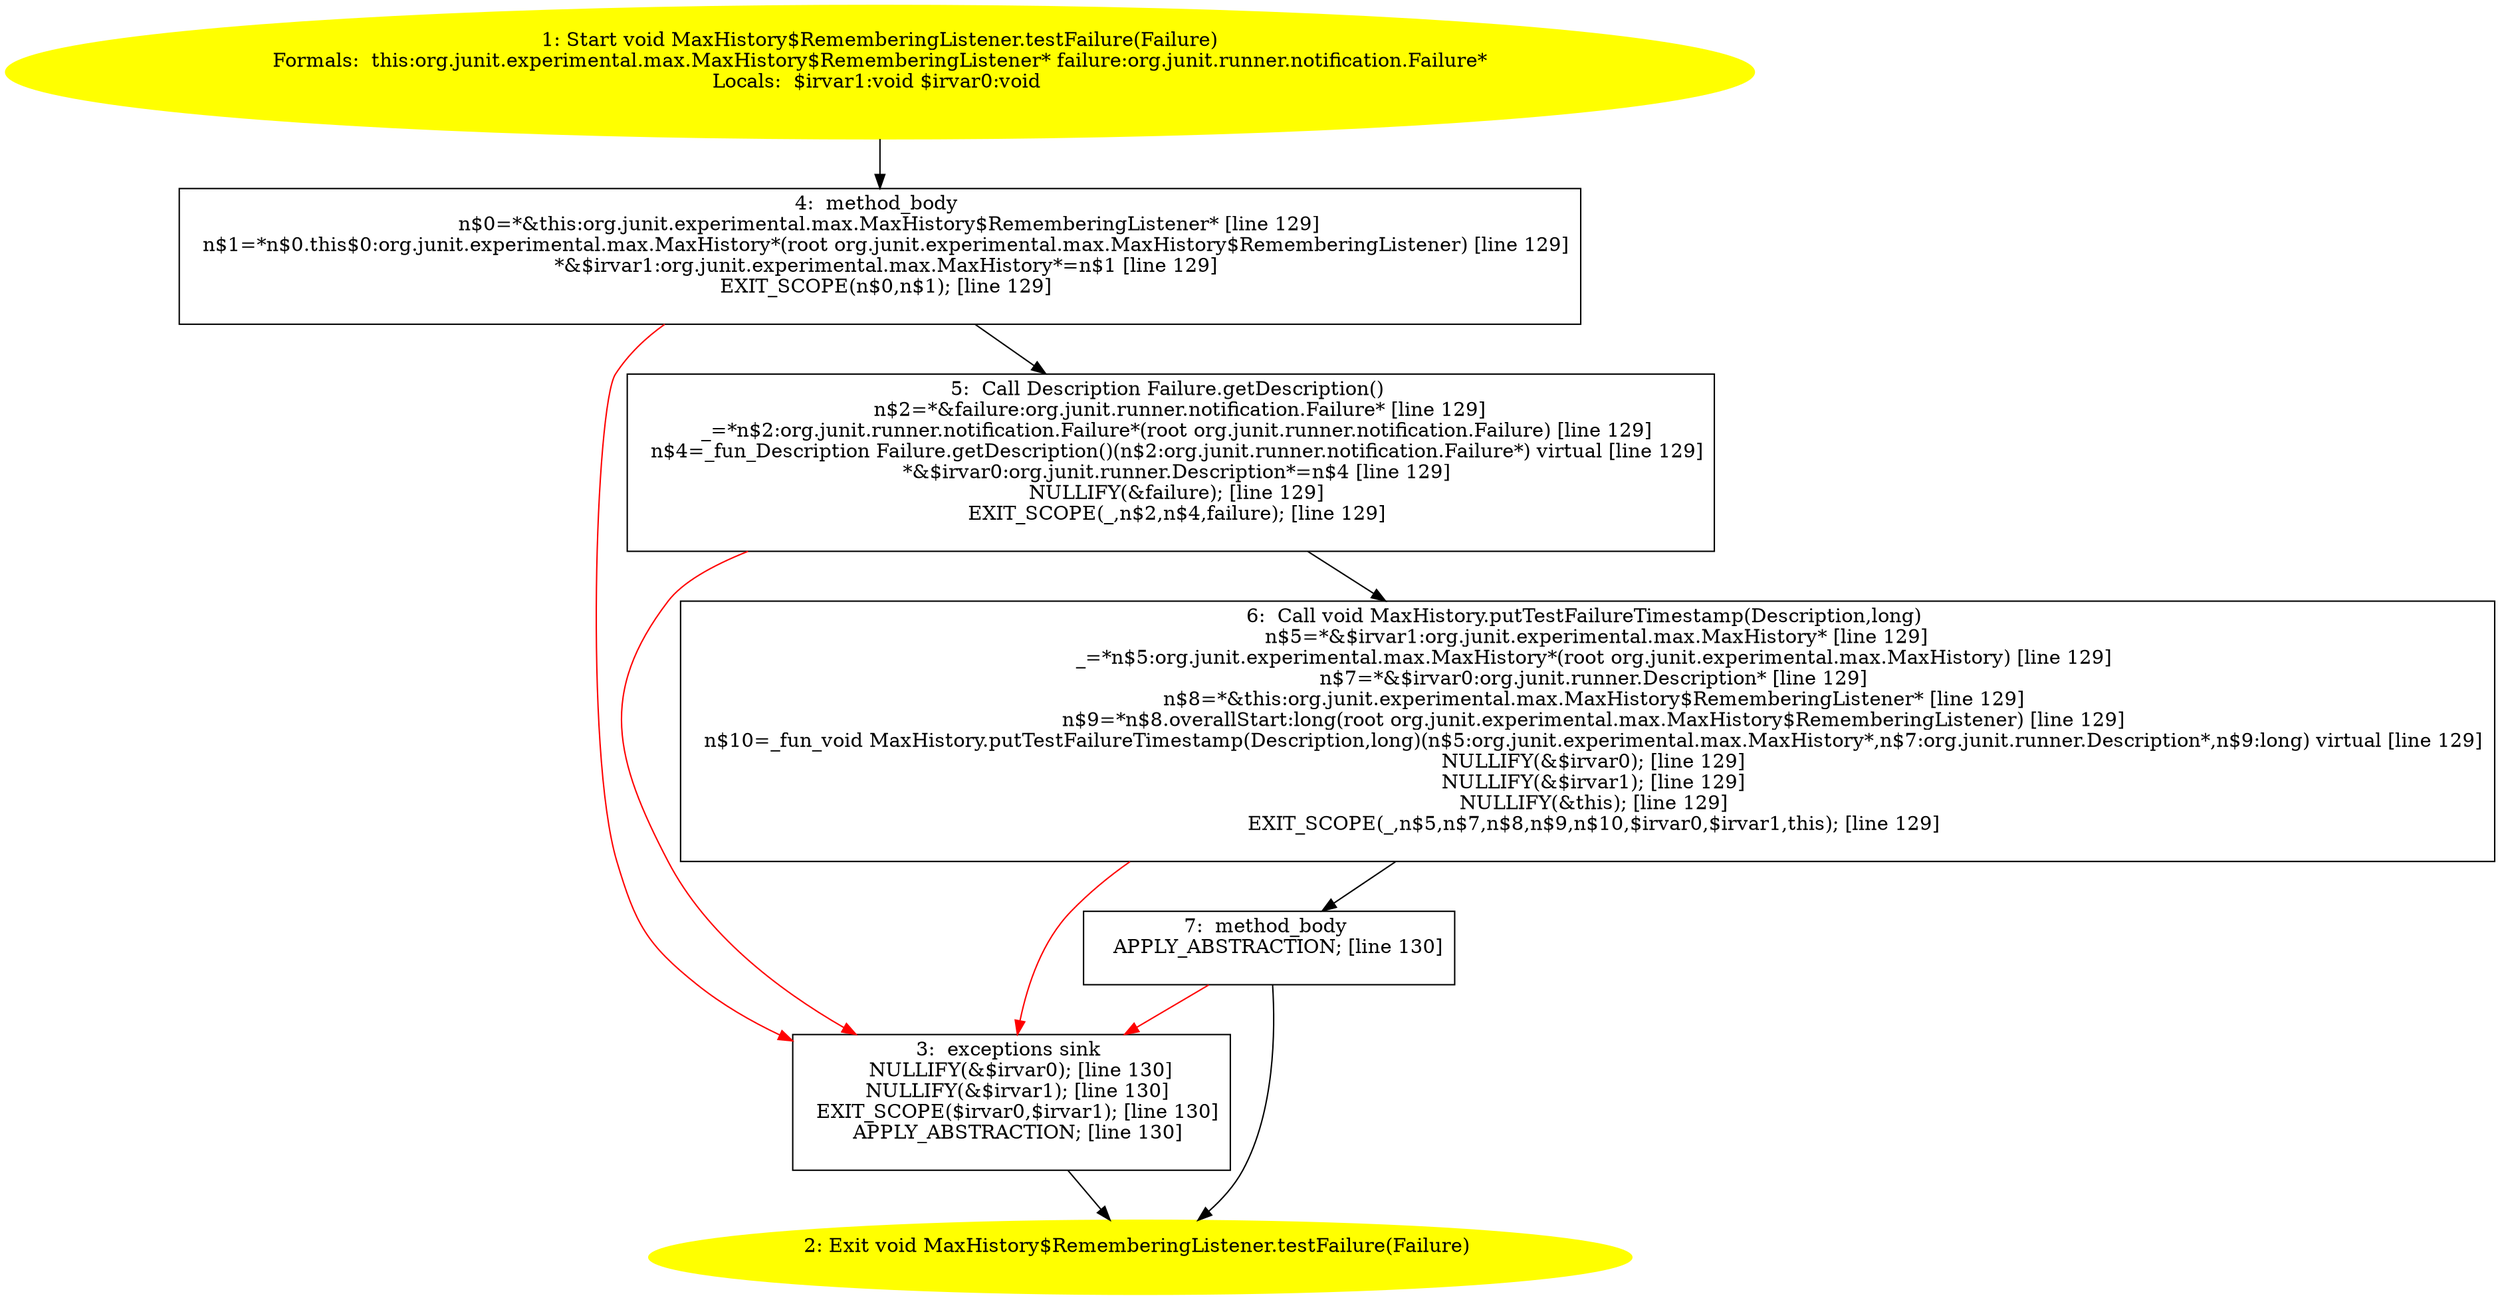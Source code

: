 /* @generated */
digraph cfg {
"org.junit.experimental.max.MaxHistory$RememberingListener.testFailure(org.junit.runner.notification..a70b4891041ca3d97907b91ab66efea0_1" [label="1: Start void MaxHistory$RememberingListener.testFailure(Failure)\nFormals:  this:org.junit.experimental.max.MaxHistory$RememberingListener* failure:org.junit.runner.notification.Failure*\nLocals:  $irvar1:void $irvar0:void \n  " color=yellow style=filled]
	

	 "org.junit.experimental.max.MaxHistory$RememberingListener.testFailure(org.junit.runner.notification..a70b4891041ca3d97907b91ab66efea0_1" -> "org.junit.experimental.max.MaxHistory$RememberingListener.testFailure(org.junit.runner.notification..a70b4891041ca3d97907b91ab66efea0_4" ;
"org.junit.experimental.max.MaxHistory$RememberingListener.testFailure(org.junit.runner.notification..a70b4891041ca3d97907b91ab66efea0_2" [label="2: Exit void MaxHistory$RememberingListener.testFailure(Failure) \n  " color=yellow style=filled]
	

"org.junit.experimental.max.MaxHistory$RememberingListener.testFailure(org.junit.runner.notification..a70b4891041ca3d97907b91ab66efea0_3" [label="3:  exceptions sink \n   NULLIFY(&$irvar0); [line 130]\n  NULLIFY(&$irvar1); [line 130]\n  EXIT_SCOPE($irvar0,$irvar1); [line 130]\n  APPLY_ABSTRACTION; [line 130]\n " shape="box"]
	

	 "org.junit.experimental.max.MaxHistory$RememberingListener.testFailure(org.junit.runner.notification..a70b4891041ca3d97907b91ab66efea0_3" -> "org.junit.experimental.max.MaxHistory$RememberingListener.testFailure(org.junit.runner.notification..a70b4891041ca3d97907b91ab66efea0_2" ;
"org.junit.experimental.max.MaxHistory$RememberingListener.testFailure(org.junit.runner.notification..a70b4891041ca3d97907b91ab66efea0_4" [label="4:  method_body \n   n$0=*&this:org.junit.experimental.max.MaxHistory$RememberingListener* [line 129]\n  n$1=*n$0.this$0:org.junit.experimental.max.MaxHistory*(root org.junit.experimental.max.MaxHistory$RememberingListener) [line 129]\n  *&$irvar1:org.junit.experimental.max.MaxHistory*=n$1 [line 129]\n  EXIT_SCOPE(n$0,n$1); [line 129]\n " shape="box"]
	

	 "org.junit.experimental.max.MaxHistory$RememberingListener.testFailure(org.junit.runner.notification..a70b4891041ca3d97907b91ab66efea0_4" -> "org.junit.experimental.max.MaxHistory$RememberingListener.testFailure(org.junit.runner.notification..a70b4891041ca3d97907b91ab66efea0_5" ;
	 "org.junit.experimental.max.MaxHistory$RememberingListener.testFailure(org.junit.runner.notification..a70b4891041ca3d97907b91ab66efea0_4" -> "org.junit.experimental.max.MaxHistory$RememberingListener.testFailure(org.junit.runner.notification..a70b4891041ca3d97907b91ab66efea0_3" [color="red" ];
"org.junit.experimental.max.MaxHistory$RememberingListener.testFailure(org.junit.runner.notification..a70b4891041ca3d97907b91ab66efea0_5" [label="5:  Call Description Failure.getDescription() \n   n$2=*&failure:org.junit.runner.notification.Failure* [line 129]\n  _=*n$2:org.junit.runner.notification.Failure*(root org.junit.runner.notification.Failure) [line 129]\n  n$4=_fun_Description Failure.getDescription()(n$2:org.junit.runner.notification.Failure*) virtual [line 129]\n  *&$irvar0:org.junit.runner.Description*=n$4 [line 129]\n  NULLIFY(&failure); [line 129]\n  EXIT_SCOPE(_,n$2,n$4,failure); [line 129]\n " shape="box"]
	

	 "org.junit.experimental.max.MaxHistory$RememberingListener.testFailure(org.junit.runner.notification..a70b4891041ca3d97907b91ab66efea0_5" -> "org.junit.experimental.max.MaxHistory$RememberingListener.testFailure(org.junit.runner.notification..a70b4891041ca3d97907b91ab66efea0_6" ;
	 "org.junit.experimental.max.MaxHistory$RememberingListener.testFailure(org.junit.runner.notification..a70b4891041ca3d97907b91ab66efea0_5" -> "org.junit.experimental.max.MaxHistory$RememberingListener.testFailure(org.junit.runner.notification..a70b4891041ca3d97907b91ab66efea0_3" [color="red" ];
"org.junit.experimental.max.MaxHistory$RememberingListener.testFailure(org.junit.runner.notification..a70b4891041ca3d97907b91ab66efea0_6" [label="6:  Call void MaxHistory.putTestFailureTimestamp(Description,long) \n   n$5=*&$irvar1:org.junit.experimental.max.MaxHistory* [line 129]\n  _=*n$5:org.junit.experimental.max.MaxHistory*(root org.junit.experimental.max.MaxHistory) [line 129]\n  n$7=*&$irvar0:org.junit.runner.Description* [line 129]\n  n$8=*&this:org.junit.experimental.max.MaxHistory$RememberingListener* [line 129]\n  n$9=*n$8.overallStart:long(root org.junit.experimental.max.MaxHistory$RememberingListener) [line 129]\n  n$10=_fun_void MaxHistory.putTestFailureTimestamp(Description,long)(n$5:org.junit.experimental.max.MaxHistory*,n$7:org.junit.runner.Description*,n$9:long) virtual [line 129]\n  NULLIFY(&$irvar0); [line 129]\n  NULLIFY(&$irvar1); [line 129]\n  NULLIFY(&this); [line 129]\n  EXIT_SCOPE(_,n$5,n$7,n$8,n$9,n$10,$irvar0,$irvar1,this); [line 129]\n " shape="box"]
	

	 "org.junit.experimental.max.MaxHistory$RememberingListener.testFailure(org.junit.runner.notification..a70b4891041ca3d97907b91ab66efea0_6" -> "org.junit.experimental.max.MaxHistory$RememberingListener.testFailure(org.junit.runner.notification..a70b4891041ca3d97907b91ab66efea0_7" ;
	 "org.junit.experimental.max.MaxHistory$RememberingListener.testFailure(org.junit.runner.notification..a70b4891041ca3d97907b91ab66efea0_6" -> "org.junit.experimental.max.MaxHistory$RememberingListener.testFailure(org.junit.runner.notification..a70b4891041ca3d97907b91ab66efea0_3" [color="red" ];
"org.junit.experimental.max.MaxHistory$RememberingListener.testFailure(org.junit.runner.notification..a70b4891041ca3d97907b91ab66efea0_7" [label="7:  method_body \n   APPLY_ABSTRACTION; [line 130]\n " shape="box"]
	

	 "org.junit.experimental.max.MaxHistory$RememberingListener.testFailure(org.junit.runner.notification..a70b4891041ca3d97907b91ab66efea0_7" -> "org.junit.experimental.max.MaxHistory$RememberingListener.testFailure(org.junit.runner.notification..a70b4891041ca3d97907b91ab66efea0_2" ;
	 "org.junit.experimental.max.MaxHistory$RememberingListener.testFailure(org.junit.runner.notification..a70b4891041ca3d97907b91ab66efea0_7" -> "org.junit.experimental.max.MaxHistory$RememberingListener.testFailure(org.junit.runner.notification..a70b4891041ca3d97907b91ab66efea0_3" [color="red" ];
}
